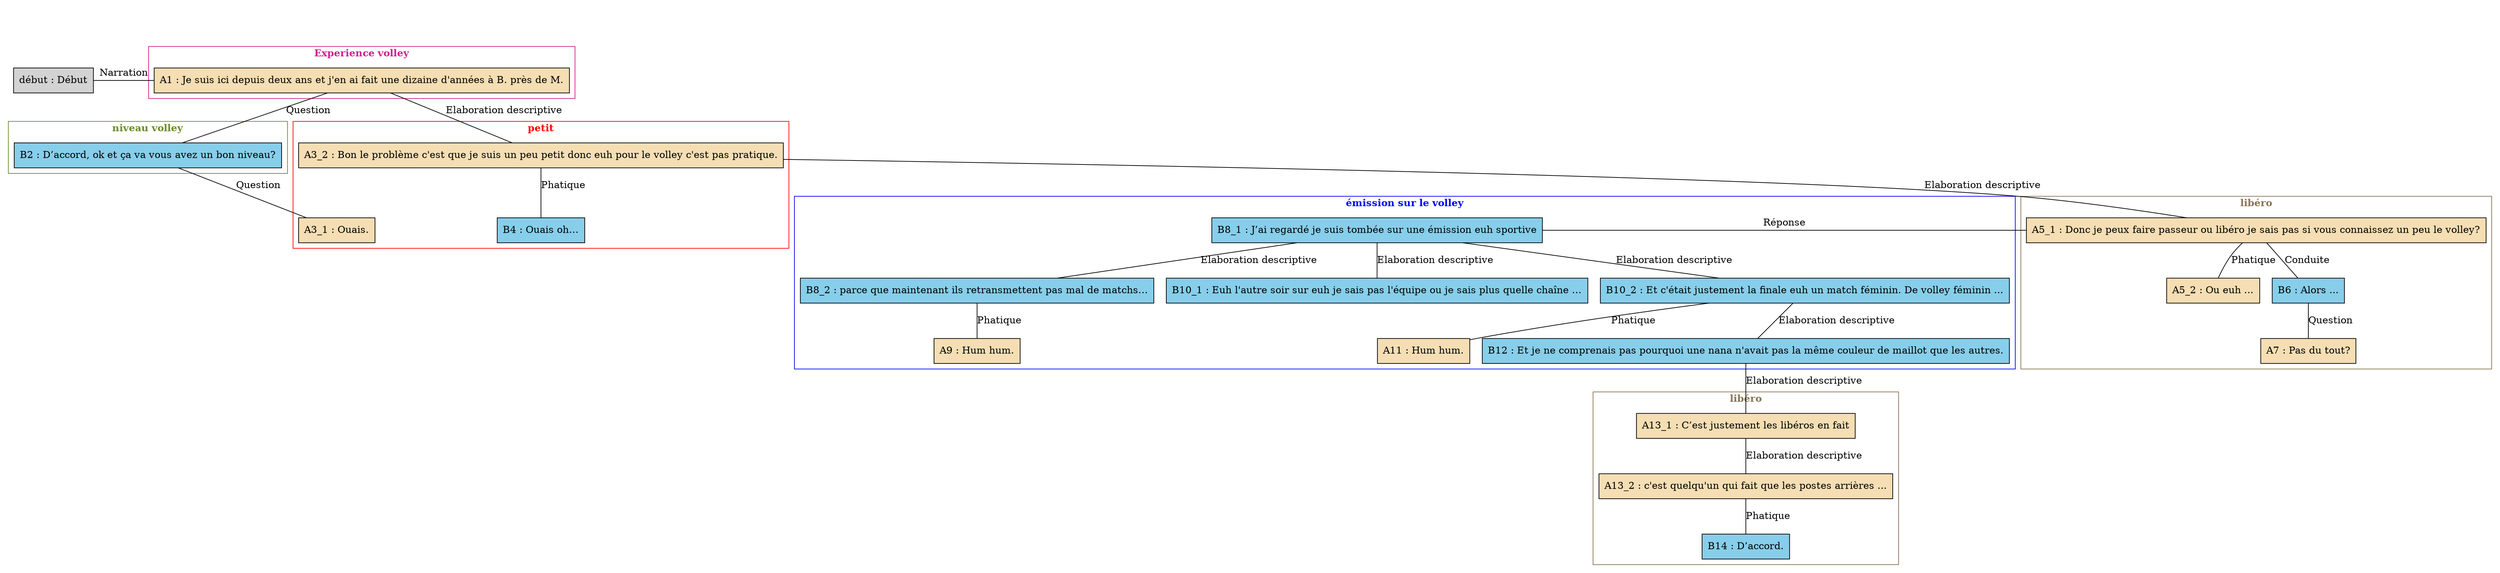 digraph "Volley_-_A07" {
	node [shape=box style=filled]
	newrank=true
	zero [style=invis]
	"début" [label="début : Début"]
	A1 [label="A1 : Je suis ici depuis deux ans et j'en ai fait une dizaine d'années à B. près de M." fillcolor=wheat]
	B2 [label="B2 : D’accord, ok et ça va vous avez un bon niveau?" fillcolor=skyblue]
	A3_1 [label="A3_1 : Ouais." fillcolor=wheat]
	A3_2 [label="A3_2 : Bon le problème c'est que je suis un peu petit donc euh pour le volley c'est pas pratique." fillcolor=wheat]
	B4 [label="B4 : Ouais oh…" fillcolor=skyblue]
	A5_1 [label="A5_1 : Donc je peux faire passeur ou libéro je sais pas si vous connaissez un peu le volley?" fillcolor=wheat]
	A5_2 [label="A5_2 : Ou euh ..." fillcolor=wheat]
	B6 [label="B6 : Alors ..." fillcolor=skyblue]
	A7 [label="A7 : Pas du tout?" fillcolor=wheat]
	B8_1 [label="B8_1 : J’ai regardé je suis tombée sur une émission euh sportive" fillcolor=skyblue]
	B8_2 [label="B8_2 : parce que maintenant ils retransmettent pas mal de matchs…" fillcolor=skyblue]
	A9 [label="A9 : Hum hum." fillcolor=wheat]
	B10_1 [label="B10_1 : Euh l'autre soir sur euh je sais pas l'équipe ou je sais plus quelle chaîne …" fillcolor=skyblue]
	B10_2 [label="B10_2 : Et c'était justement la finale euh un match féminin. De volley féminin ..." fillcolor=skyblue]
	A11 [label="A11 : Hum hum." fillcolor=wheat]
	B12 [label="B12 : Et je ne comprenais pas pourquoi une nana n'avait pas la même couleur de maillot que les autres." fillcolor=skyblue]
	A13_1 [label="A13_1 : C’est justement les libéros en fait" fillcolor=wheat]
	A13_2 [label="A13_2 : c'est quelqu'un qui fait que les postes arrières ..." fillcolor=wheat]
	B14 [label="B14 : D’accord." fillcolor=skyblue]
	zero -> "début" [label="" style=invis]
	A1 -> B2 [label=Question dir=none weight=2]
	zero -> A1 [style=invis weight=1]
	"début" -> A1 [label=Narration constraint=false dir=none]
	B2 -> A3_1 [label=Question dir=none weight=2]
	A1 -> A3_2 [label="Elaboration descriptive" dir=none weight=2]
	A3_2 -> B4 [label=Phatique dir=none weight=2]
	A3_2 -> A5_1 [label="Elaboration descriptive" dir=none weight=2]
	A5_1 -> A5_2 [label=Phatique dir=none weight=2]
	A5_1 -> B6 [label=Conduite dir=none weight=2]
	B6 -> A7 [label=Question dir=none weight=2]
	A3_2 -> B8_1 [style=invis weight=1]
	A5_1 -> B8_1 [label="Réponse" constraint=false dir=none]
	B8_1 -> B8_2 [label="Elaboration descriptive" dir=none weight=2]
	B8_2 -> A9 [label=Phatique dir=none weight=2]
	B8_1 -> B10_1 [label="Elaboration descriptive" dir=none weight=2]
	B8_1 -> B10_2 [label="Elaboration descriptive" dir=none weight=2]
	B10_2 -> A11 [label=Phatique dir=none weight=2]
	B10_2 -> B12 [label="Elaboration descriptive" dir=none weight=2]
	B12 -> A13_1 [label="Elaboration descriptive" dir=none weight=2]
	A13_1 -> A13_2 [label="Elaboration descriptive" dir=none weight=2]
	A13_2 -> B14 [label=Phatique dir=none weight=2]
	subgraph cluster_0 {
		label=<<B>Experience volley</B>>
		color=violetred
		fontcolor=violetred
		A1
	}
	subgraph cluster_1 {
		label=<<B>niveau volley</B>>
		color=olivedrab
		fontcolor=olivedrab
		B2
	}
	subgraph cluster_2 {
		label=<<B>petit</B>>
		color=red
		fontcolor=red
		A3_1
		A3_2
		B4
	}
	subgraph cluster_3 {
		label=<<B>libéro</B>>
		color=burlywood4
		fontcolor=burlywood4
		A5_1
		A5_2
		B6
		A7
	}
	subgraph cluster_4 {
		label=<<B>émission sur le volley</B>>
		color=blue
		fontcolor=blue
		B8_1
		B8_2
		A9
		B10_1
		B10_2
		A11
		B12
	}
	subgraph cluster_5 {
		label=<<B>libéro</B>>
		color=burlywood4
		fontcolor=burlywood4
		A13_1
		A13_2
		B14
	}
}
